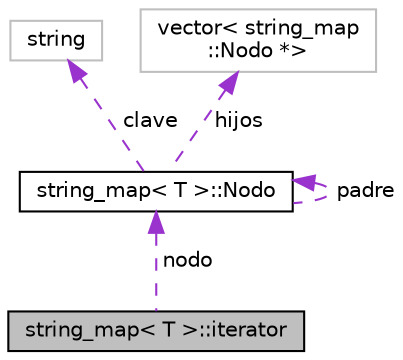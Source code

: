digraph "string_map&lt; T &gt;::iterator"
{
  edge [fontname="Helvetica",fontsize="10",labelfontname="Helvetica",labelfontsize="10"];
  node [fontname="Helvetica",fontsize="10",shape=record];
  Node1 [label="string_map\< T \>::iterator",height=0.2,width=0.4,color="black", fillcolor="grey75", style="filled", fontcolor="black"];
  Node2 -> Node1 [dir="back",color="darkorchid3",fontsize="10",style="dashed",label=" nodo" ,fontname="Helvetica"];
  Node2 [label="string_map\< T \>::Nodo",height=0.2,width=0.4,color="black", fillcolor="white", style="filled",URL="$structstring__map_1_1Nodo.html"];
  Node2 -> Node2 [dir="back",color="darkorchid3",fontsize="10",style="dashed",label=" padre" ,fontname="Helvetica"];
  Node3 -> Node2 [dir="back",color="darkorchid3",fontsize="10",style="dashed",label=" clave" ,fontname="Helvetica"];
  Node3 [label="string",height=0.2,width=0.4,color="grey75", fillcolor="white", style="filled"];
  Node4 -> Node2 [dir="back",color="darkorchid3",fontsize="10",style="dashed",label=" hijos" ,fontname="Helvetica"];
  Node4 [label="vector\< string_map\l::Nodo *\>",height=0.2,width=0.4,color="grey75", fillcolor="white", style="filled"];
}
